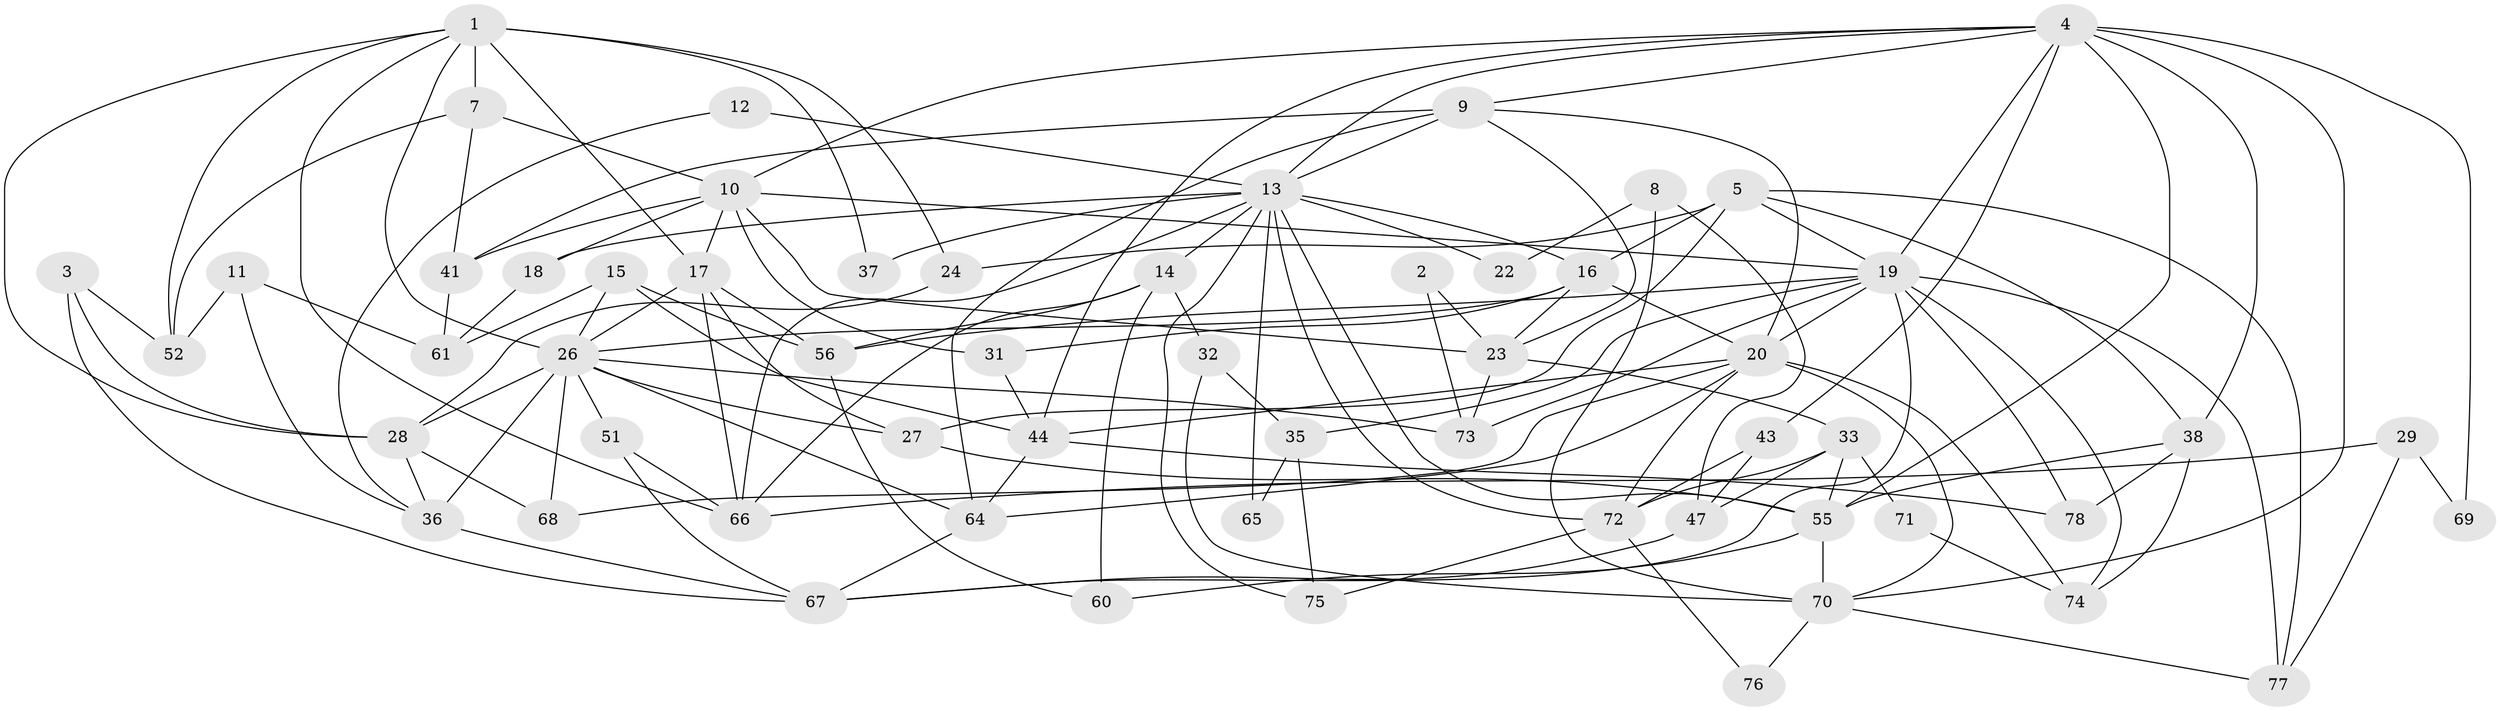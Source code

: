 // original degree distribution, {4: 0.21428571428571427, 2: 0.08333333333333333, 3: 0.39285714285714285, 7: 0.05952380952380952, 5: 0.11904761904761904, 6: 0.13095238095238096}
// Generated by graph-tools (version 1.1) at 2025/18/03/04/25 18:18:37]
// undirected, 58 vertices, 138 edges
graph export_dot {
graph [start="1"]
  node [color=gray90,style=filled];
  1 [super="+6"];
  2;
  3;
  4 [super="+53+50"];
  5 [super="+34"];
  7;
  8;
  9 [super="+79"];
  10 [super="+21"];
  11;
  12;
  13 [super="+82+83+25"];
  14;
  15;
  16;
  17;
  18;
  19 [super="+58+81"];
  20 [super="+39+57"];
  22;
  23;
  24;
  26 [super="+54+59+48+49"];
  27 [super="+63"];
  28;
  29;
  31;
  32;
  33;
  35;
  36 [super="+46"];
  37;
  38 [super="+42"];
  41 [super="+62"];
  43;
  44 [super="+45"];
  47;
  51;
  52;
  55;
  56;
  60;
  61;
  64;
  65;
  66;
  67;
  68;
  69;
  70;
  71;
  72;
  73;
  74;
  75;
  76;
  77;
  78;
  1 -- 28;
  1 -- 17;
  1 -- 24 [weight=2];
  1 -- 66;
  1 -- 52;
  1 -- 37;
  1 -- 7;
  1 -- 26;
  2 -- 23;
  2 -- 73;
  3 -- 28;
  3 -- 67;
  3 -- 52;
  4 -- 70;
  4 -- 55;
  4 -- 69;
  4 -- 9;
  4 -- 19;
  4 -- 13;
  4 -- 10;
  4 -- 43;
  4 -- 44;
  4 -- 38;
  5 -- 16;
  5 -- 24;
  5 -- 38;
  5 -- 77;
  5 -- 27;
  5 -- 19;
  7 -- 52;
  7 -- 10;
  7 -- 41;
  8 -- 70;
  8 -- 47;
  8 -- 22;
  9 -- 64;
  9 -- 20;
  9 -- 23;
  9 -- 41;
  9 -- 13;
  10 -- 19;
  10 -- 17;
  10 -- 18;
  10 -- 23;
  10 -- 41;
  10 -- 31;
  11 -- 36;
  11 -- 61;
  11 -- 52;
  12 -- 36;
  12 -- 13;
  13 -- 14;
  13 -- 22 [weight=2];
  13 -- 65 [weight=2];
  13 -- 75;
  13 -- 18;
  13 -- 37;
  13 -- 55;
  13 -- 72;
  13 -- 16;
  13 -- 66;
  14 -- 56;
  14 -- 32;
  14 -- 60;
  14 -- 66;
  15 -- 56;
  15 -- 61;
  15 -- 26;
  15 -- 44;
  16 -- 23;
  16 -- 31;
  16 -- 20;
  16 -- 26;
  17 -- 66;
  17 -- 27;
  17 -- 56;
  17 -- 26;
  18 -- 61;
  19 -- 67;
  19 -- 56;
  19 -- 74;
  19 -- 77;
  19 -- 78;
  19 -- 35;
  19 -- 73;
  19 -- 20;
  20 -- 72;
  20 -- 64;
  20 -- 70;
  20 -- 74;
  20 -- 44;
  20 -- 68;
  23 -- 33;
  23 -- 73;
  24 -- 28;
  26 -- 36 [weight=2];
  26 -- 27;
  26 -- 64;
  26 -- 73;
  26 -- 28;
  26 -- 51;
  26 -- 68;
  27 -- 55;
  28 -- 68;
  28 -- 36;
  29 -- 77;
  29 -- 66;
  29 -- 69;
  31 -- 44;
  32 -- 35;
  32 -- 70;
  33 -- 55;
  33 -- 47;
  33 -- 71;
  33 -- 72;
  35 -- 75;
  35 -- 65;
  36 -- 67;
  38 -- 55;
  38 -- 78;
  38 -- 74;
  41 -- 61;
  43 -- 72;
  43 -- 47;
  44 -- 64;
  44 -- 78;
  47 -- 67;
  51 -- 66;
  51 -- 67;
  55 -- 70;
  55 -- 60;
  56 -- 60;
  64 -- 67;
  70 -- 76;
  70 -- 77;
  71 -- 74;
  72 -- 75;
  72 -- 76;
}
